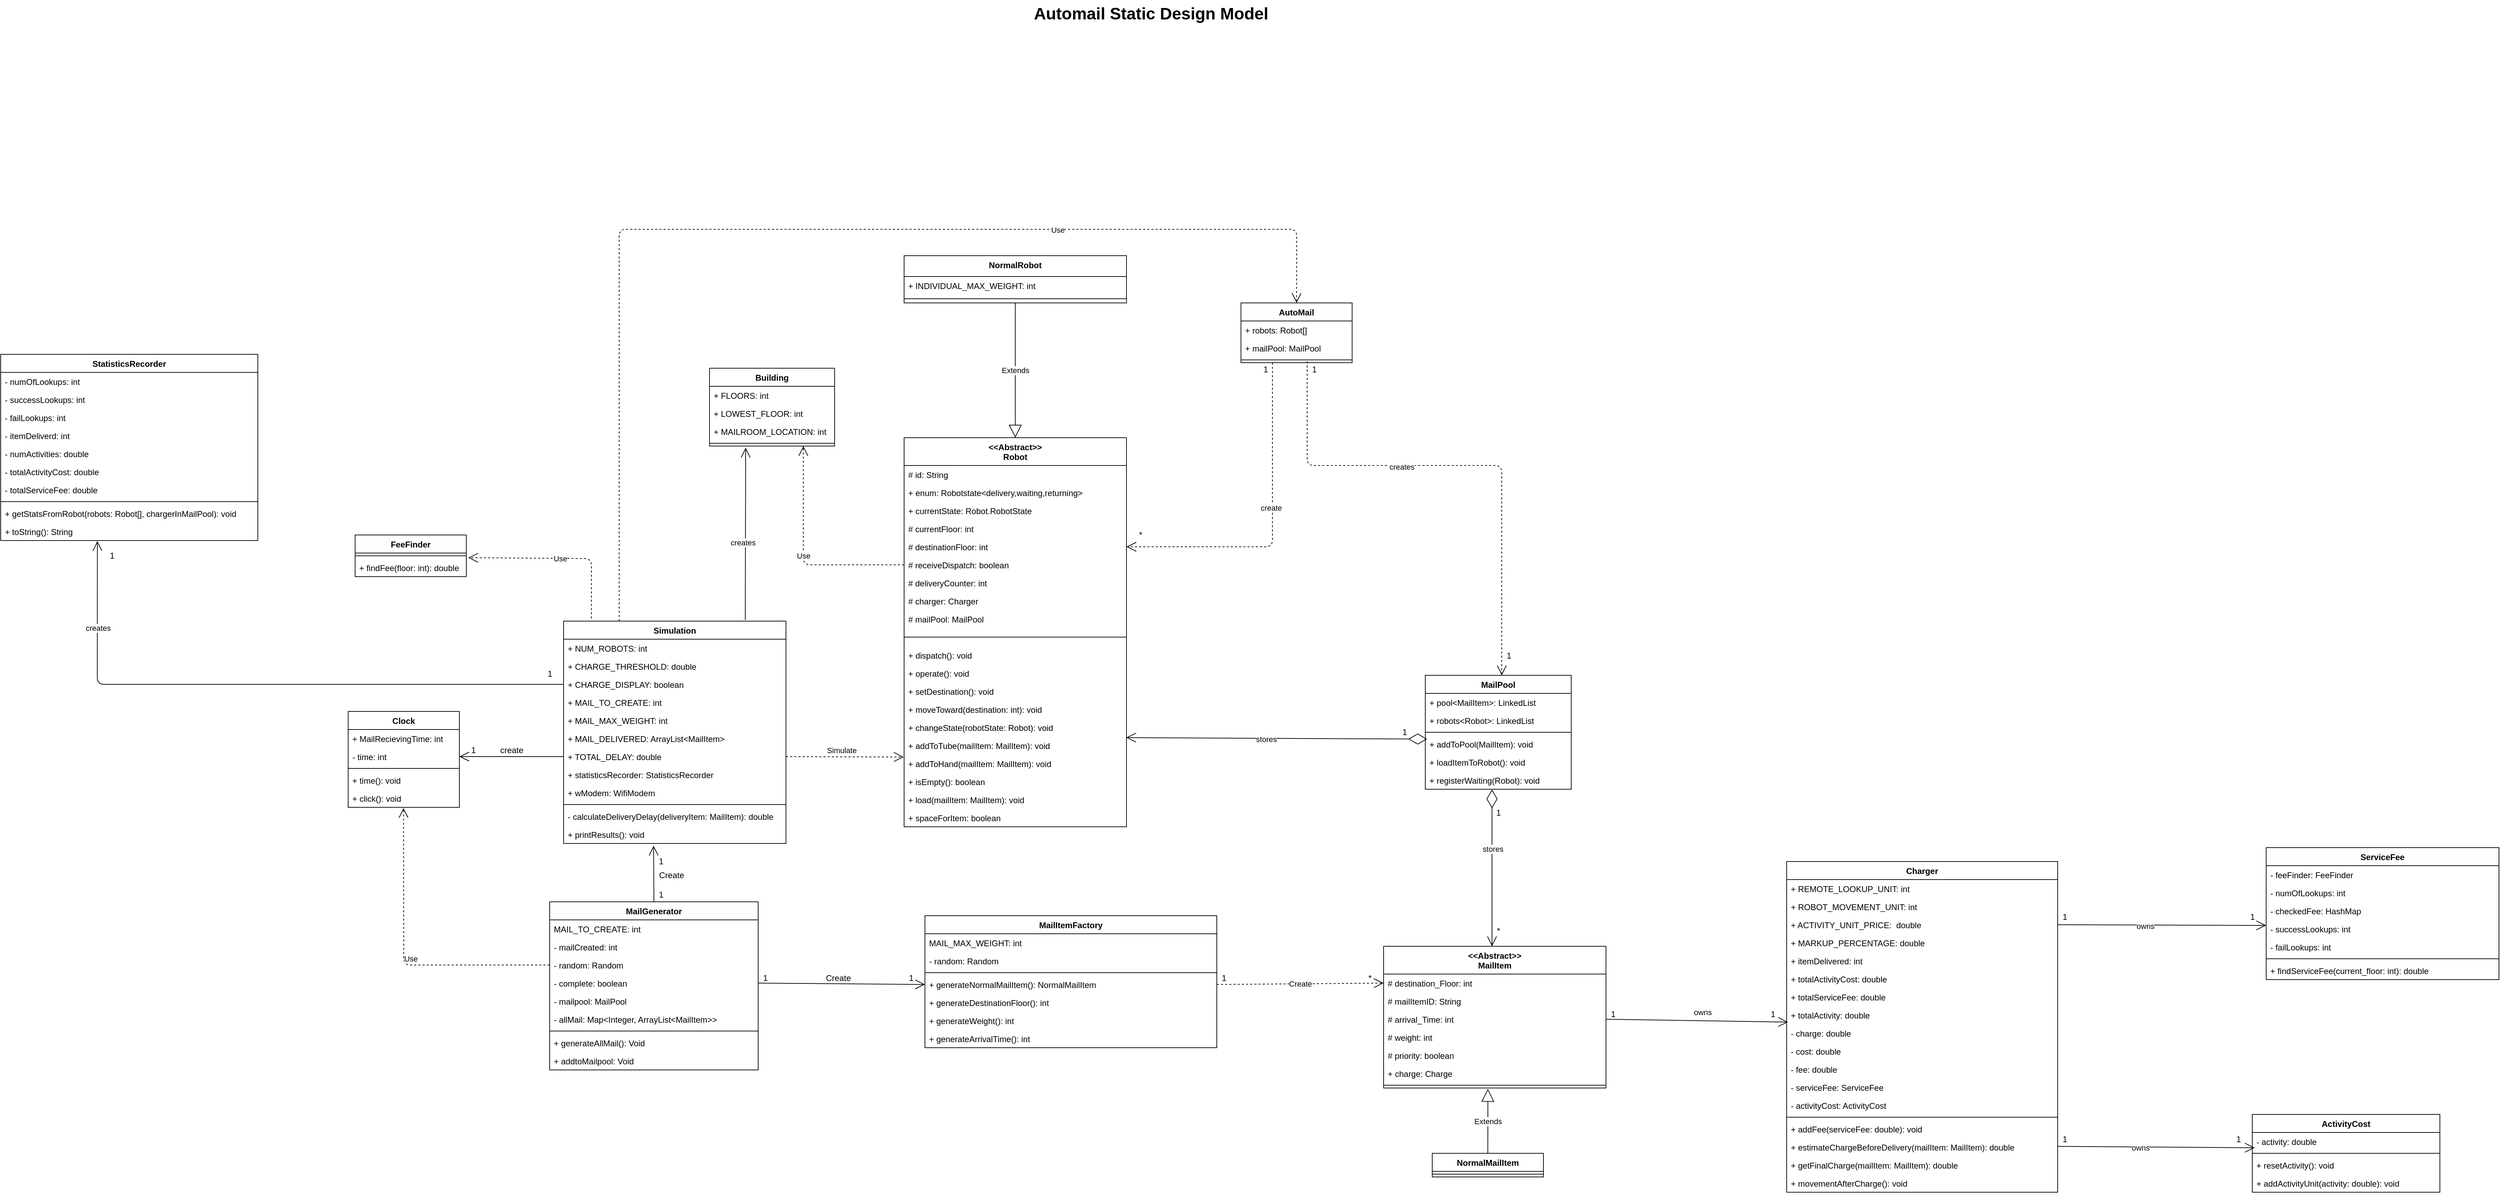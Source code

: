 <mxfile version="14.6.1" type="device"><diagram name="Page-1" id="929967ad-93f9-6ef4-fab6-5d389245f69c"><mxGraphModel dx="1221" dy="1883" grid="1" gridSize="10" guides="1" tooltips="1" connect="1" arrows="1" fold="1" page="1" pageScale="1.5" pageWidth="1169" pageHeight="826" background="none" math="0" shadow="0"><root><mxCell id="0" style=";html=1;"/><mxCell id="1" style=";html=1;" parent="0"/><mxCell id="1672d66443f91eb5-23" value="Automail Static Design Model" style="text;strokeColor=none;fillColor=none;html=1;fontSize=24;fontStyle=1;verticalAlign=middle;align=center;" parent="1" vertex="1"><mxGeometry x="1080" y="-630" width="1510" height="40" as="geometry"/></mxCell><mxCell id="77_Gt4HoD-IzpCJ1n0HY-10" value="Create" style="endArrow=open;endSize=12;dashed=1;html=1;exitX=1;exitY=0.5;exitDx=0;exitDy=0;entryX=0;entryY=0.5;entryDx=0;entryDy=0;" parent="1" source="H66ctNwkOIaWGAys-UNX-17" target="H66ctNwkOIaWGAys-UNX-6" edge="1"><mxGeometry width="160" relative="1" as="geometry"><mxPoint x="2030" y="968" as="sourcePoint"/><mxPoint x="2160" y="787" as="targetPoint"/></mxGeometry></mxCell><mxCell id="77_Gt4HoD-IzpCJ1n0HY-11" value="Extends" style="endArrow=block;endSize=16;endFill=0;html=1;exitX=0.5;exitY=0;exitDx=0;exitDy=0;entryX=0.469;entryY=1.15;entryDx=0;entryDy=0;entryPerimeter=0;" parent="1" source="77_Gt4HoD-IzpCJ1n0HY-6" target="H66ctNwkOIaWGAys-UNX-7" edge="1"><mxGeometry width="160" relative="1" as="geometry"><mxPoint x="2340" y="850" as="sourcePoint"/><mxPoint x="2610" y="1200" as="targetPoint"/></mxGeometry></mxCell><mxCell id="77_Gt4HoD-IzpCJ1n0HY-27" value="1" style="text;html=1;align=center;verticalAlign=middle;resizable=0;points=[];autosize=1;" parent="1" vertex="1"><mxGeometry x="1930" y="768" width="20" height="20" as="geometry"/></mxCell><mxCell id="77_Gt4HoD-IzpCJ1n0HY-29" value="*" style="text;html=1;align=center;verticalAlign=middle;resizable=0;points=[];autosize=1;" parent="1" vertex="1"><mxGeometry x="2140" y="768" width="20" height="20" as="geometry"/></mxCell><mxCell id="77_Gt4HoD-IzpCJ1n0HY-30" value="1" style="text;html=1;align=center;verticalAlign=middle;resizable=0;points=[];autosize=1;" parent="1" vertex="1"><mxGeometry x="1270" y="768" width="20" height="20" as="geometry"/></mxCell><mxCell id="77_Gt4HoD-IzpCJ1n0HY-31" value="1" style="text;html=1;align=center;verticalAlign=middle;resizable=0;points=[];autosize=1;" parent="1" vertex="1"><mxGeometry x="1480" y="768" width="20" height="20" as="geometry"/></mxCell><mxCell id="_9De3m5_2WslyzlZqIWz-49" value="Simulate" style="endArrow=open;endSize=12;dashed=1;html=1;entryX=-0.002;entryY=0.141;entryDx=0;entryDy=0;entryPerimeter=0;exitX=1;exitY=0.5;exitDx=0;exitDy=0;" parent="1" source="g-FImKolZdPkW_wQ8PcP-87" target="9XPkSFdig3muCZUZ0uwo-29" edge="1"><mxGeometry x="-0.056" y="9" width="160" relative="1" as="geometry"><mxPoint x="1270" y="460" as="sourcePoint"/><mxPoint x="1450" y="520" as="targetPoint"/><mxPoint as="offset"/></mxGeometry></mxCell><mxCell id="_9De3m5_2WslyzlZqIWz-55" value="" style="endArrow=diamondThin;endFill=0;endSize=24;html=1;entryX=0.012;entryY=0.223;entryDx=0;entryDy=0;entryPerimeter=0;startArrow=open;startFill=0;startSize=12;exitX=0.999;exitY=0.064;exitDx=0;exitDy=0;exitPerimeter=0;" parent="1" source="9XPkSFdig3muCZUZ0uwo-30" target="_9De3m5_2WslyzlZqIWz-41" edge="1"><mxGeometry width="160" relative="1" as="geometry"><mxPoint x="2010" y="250" as="sourcePoint"/><mxPoint x="2050" y="392" as="targetPoint"/></mxGeometry></mxCell><mxCell id="NeFgu6THNvSXeJRIqYGN-54" value="stores" style="edgeLabel;html=1;align=center;verticalAlign=middle;resizable=0;points=[];" parent="_9De3m5_2WslyzlZqIWz-55" vertex="1" connectable="0"><mxGeometry x="-0.072" y="-1" relative="1" as="geometry"><mxPoint as="offset"/></mxGeometry></mxCell><mxCell id="_9De3m5_2WslyzlZqIWz-57" value="1" style="text;html=1;align=center;verticalAlign=middle;resizable=0;points=[];autosize=1;" parent="1" vertex="1"><mxGeometry x="2190" y="414" width="20" height="20" as="geometry"/></mxCell><mxCell id="_9De3m5_2WslyzlZqIWz-60" value="" style="endArrow=open;endFill=1;endSize=12;html=1;entryX=0.976;entryY=0.162;entryDx=0;entryDy=0;entryPerimeter=0;exitX=0.5;exitY=0;exitDx=0;exitDy=0;" parent="1" source="H66ctNwkOIaWGAys-UNX-18" edge="1"><mxGeometry width="160" relative="1" as="geometry"><mxPoint x="850" y="770" as="sourcePoint"/><mxPoint x="1119.52" y="587.24" as="targetPoint"/></mxGeometry></mxCell><mxCell id="_9De3m5_2WslyzlZqIWz-61" value="Create" style="text;html=1;align=center;verticalAlign=middle;resizable=0;points=[];autosize=1;" parent="1" vertex="1"><mxGeometry x="1120" y="620" width="50" height="20" as="geometry"/></mxCell><mxCell id="_9De3m5_2WslyzlZqIWz-62" value="1" style="text;html=1;align=center;verticalAlign=middle;resizable=0;points=[];autosize=1;" parent="1" vertex="1"><mxGeometry x="1120" y="648" width="20" height="20" as="geometry"/></mxCell><mxCell id="_9De3m5_2WslyzlZqIWz-65" value="" style="endArrow=open;endFill=1;endSize=12;html=1;exitX=1;exitY=0.5;exitDx=0;exitDy=0;entryX=0;entryY=0.5;entryDx=0;entryDy=0;" parent="1" source="77_Gt4HoD-IzpCJ1n0HY-15" target="H66ctNwkOIaWGAys-UNX-17" edge="1"><mxGeometry width="160" relative="1" as="geometry"><mxPoint x="1180" y="678" as="sourcePoint"/><mxPoint x="1340" y="678" as="targetPoint"/></mxGeometry></mxCell><mxCell id="_9De3m5_2WslyzlZqIWz-66" value="Create" style="text;html=1;align=center;verticalAlign=middle;resizable=0;points=[];autosize=1;" parent="1" vertex="1"><mxGeometry x="1360" y="768" width="50" height="20" as="geometry"/></mxCell><mxCell id="H66ctNwkOIaWGAys-UNX-14" value="MailItemFactory" style="swimlane;fontStyle=1;align=center;verticalAlign=top;childLayout=stackLayout;horizontal=1;startSize=26;horizontalStack=0;resizeParent=1;resizeParentMax=0;resizeLast=0;collapsible=1;marginBottom=0;" parent="1" vertex="1"><mxGeometry x="1510" y="688" width="420" height="190" as="geometry"/></mxCell><mxCell id="H66ctNwkOIaWGAys-UNX-15" value="MAIL_MAX_WEIGHT: int" style="text;strokeColor=none;fillColor=none;align=left;verticalAlign=top;spacingLeft=4;spacingRight=4;overflow=hidden;rotatable=0;points=[[0,0.5],[1,0.5]];portConstraint=eastwest;" parent="H66ctNwkOIaWGAys-UNX-14" vertex="1"><mxGeometry y="26" width="420" height="26" as="geometry"/></mxCell><mxCell id="77_Gt4HoD-IzpCJ1n0HY-1" value="- random: Random" style="text;strokeColor=none;fillColor=none;align=left;verticalAlign=top;spacingLeft=4;spacingRight=4;overflow=hidden;rotatable=0;points=[[0,0.5],[1,0.5]];portConstraint=eastwest;" parent="H66ctNwkOIaWGAys-UNX-14" vertex="1"><mxGeometry y="52" width="420" height="26" as="geometry"/></mxCell><mxCell id="H66ctNwkOIaWGAys-UNX-16" value="" style="line;strokeWidth=1;fillColor=none;align=left;verticalAlign=middle;spacingTop=-1;spacingLeft=3;spacingRight=3;rotatable=0;labelPosition=right;points=[];portConstraint=eastwest;" parent="H66ctNwkOIaWGAys-UNX-14" vertex="1"><mxGeometry y="78" width="420" height="8" as="geometry"/></mxCell><mxCell id="H66ctNwkOIaWGAys-UNX-17" value="+ generateNormalMailItem(): NormalMailItem" style="text;strokeColor=none;fillColor=none;align=left;verticalAlign=top;spacingLeft=4;spacingRight=4;overflow=hidden;rotatable=0;points=[[0,0.5],[1,0.5]];portConstraint=eastwest;" parent="H66ctNwkOIaWGAys-UNX-14" vertex="1"><mxGeometry y="86" width="420" height="26" as="geometry"/></mxCell><mxCell id="77_Gt4HoD-IzpCJ1n0HY-2" value="+ generateDestinationFloor(): int" style="text;strokeColor=none;fillColor=none;align=left;verticalAlign=top;spacingLeft=4;spacingRight=4;overflow=hidden;rotatable=0;points=[[0,0.5],[1,0.5]];portConstraint=eastwest;" parent="H66ctNwkOIaWGAys-UNX-14" vertex="1"><mxGeometry y="112" width="420" height="26" as="geometry"/></mxCell><mxCell id="77_Gt4HoD-IzpCJ1n0HY-3" value="+ generateWeight(): int" style="text;strokeColor=none;fillColor=none;align=left;verticalAlign=top;spacingLeft=4;spacingRight=4;overflow=hidden;rotatable=0;points=[[0,0.5],[1,0.5]];portConstraint=eastwest;" parent="H66ctNwkOIaWGAys-UNX-14" vertex="1"><mxGeometry y="138" width="420" height="26" as="geometry"/></mxCell><mxCell id="77_Gt4HoD-IzpCJ1n0HY-4" value="+ generateArrivalTime(): int" style="text;strokeColor=none;fillColor=none;align=left;verticalAlign=top;spacingLeft=4;spacingRight=4;overflow=hidden;rotatable=0;points=[[0,0.5],[1,0.5]];portConstraint=eastwest;" parent="H66ctNwkOIaWGAys-UNX-14" vertex="1"><mxGeometry y="164" width="420" height="26" as="geometry"/></mxCell><mxCell id="77_Gt4HoD-IzpCJ1n0HY-6" value="NormalMailItem" style="swimlane;fontStyle=1;align=center;verticalAlign=top;childLayout=stackLayout;horizontal=1;startSize=26;horizontalStack=0;resizeParent=1;resizeParentMax=0;resizeLast=0;collapsible=1;marginBottom=0;" parent="1" vertex="1"><mxGeometry x="2240" y="1030" width="160" height="34" as="geometry"/></mxCell><mxCell id="77_Gt4HoD-IzpCJ1n0HY-8" value="" style="line;strokeWidth=1;fillColor=none;align=left;verticalAlign=middle;spacingTop=-1;spacingLeft=3;spacingRight=3;rotatable=0;labelPosition=right;points=[];portConstraint=eastwest;" parent="77_Gt4HoD-IzpCJ1n0HY-6" vertex="1"><mxGeometry y="26" width="160" height="8" as="geometry"/></mxCell><mxCell id="H66ctNwkOIaWGAys-UNX-5" value="&lt;&lt;Abstract&gt;&gt;&#10;MailItem" style="swimlane;fontStyle=1;align=center;verticalAlign=top;childLayout=stackLayout;horizontal=1;startSize=40;horizontalStack=0;resizeParent=1;resizeParentMax=0;resizeLast=0;collapsible=1;marginBottom=0;" parent="1" vertex="1"><mxGeometry x="2170" y="732" width="320" height="204" as="geometry"/></mxCell><mxCell id="H66ctNwkOIaWGAys-UNX-6" value="# destination_Floor: int" style="text;strokeColor=none;fillColor=none;align=left;verticalAlign=top;spacingLeft=4;spacingRight=4;overflow=hidden;rotatable=0;points=[[0,0.5],[1,0.5]];portConstraint=eastwest;" parent="H66ctNwkOIaWGAys-UNX-5" vertex="1"><mxGeometry y="40" width="320" height="26" as="geometry"/></mxCell><mxCell id="H66ctNwkOIaWGAys-UNX-10" value="# mailItemID: String" style="text;strokeColor=none;fillColor=none;align=left;verticalAlign=top;spacingLeft=4;spacingRight=4;overflow=hidden;rotatable=0;points=[[0,0.5],[1,0.5]];portConstraint=eastwest;" parent="H66ctNwkOIaWGAys-UNX-5" vertex="1"><mxGeometry y="66" width="320" height="26" as="geometry"/></mxCell><mxCell id="H66ctNwkOIaWGAys-UNX-11" value="# arrival_Time: int" style="text;strokeColor=none;fillColor=none;align=left;verticalAlign=top;spacingLeft=4;spacingRight=4;overflow=hidden;rotatable=0;points=[[0,0.5],[1,0.5]];portConstraint=eastwest;" parent="H66ctNwkOIaWGAys-UNX-5" vertex="1"><mxGeometry y="92" width="320" height="26" as="geometry"/></mxCell><mxCell id="H66ctNwkOIaWGAys-UNX-12" value="# weight: int" style="text;strokeColor=none;fillColor=none;align=left;verticalAlign=top;spacingLeft=4;spacingRight=4;overflow=hidden;rotatable=0;points=[[0,0.5],[1,0.5]];portConstraint=eastwest;" parent="H66ctNwkOIaWGAys-UNX-5" vertex="1"><mxGeometry y="118" width="320" height="26" as="geometry"/></mxCell><mxCell id="77_Gt4HoD-IzpCJ1n0HY-12" value="# priority: boolean" style="text;strokeColor=none;fillColor=none;align=left;verticalAlign=top;spacingLeft=4;spacingRight=4;overflow=hidden;rotatable=0;points=[[0,0.5],[1,0.5]];portConstraint=eastwest;" parent="H66ctNwkOIaWGAys-UNX-5" vertex="1"><mxGeometry y="144" width="320" height="26" as="geometry"/></mxCell><mxCell id="LSZ8jlo-a5m4OAlFCkdr-5" value="+ charge: Charge" style="text;strokeColor=none;fillColor=none;align=left;verticalAlign=top;spacingLeft=4;spacingRight=4;overflow=hidden;rotatable=0;points=[[0,0.5],[1,0.5]];portConstraint=eastwest;" parent="H66ctNwkOIaWGAys-UNX-5" vertex="1"><mxGeometry y="170" width="320" height="26" as="geometry"/></mxCell><mxCell id="H66ctNwkOIaWGAys-UNX-7" value="" style="line;strokeWidth=1;fillColor=none;align=left;verticalAlign=middle;spacingTop=-1;spacingLeft=3;spacingRight=3;rotatable=0;labelPosition=right;points=[];portConstraint=eastwest;" parent="H66ctNwkOIaWGAys-UNX-5" vertex="1"><mxGeometry y="196" width="320" height="8" as="geometry"/></mxCell><mxCell id="H66ctNwkOIaWGAys-UNX-18" value="MailGenerator" style="swimlane;fontStyle=1;align=center;verticalAlign=top;childLayout=stackLayout;horizontal=1;startSize=26;horizontalStack=0;resizeParent=1;resizeParentMax=0;resizeLast=0;collapsible=1;marginBottom=0;" parent="1" vertex="1"><mxGeometry x="970" y="668" width="300" height="242" as="geometry"/></mxCell><mxCell id="H66ctNwkOIaWGAys-UNX-19" value="MAIL_TO_CREATE: int" style="text;strokeColor=none;fillColor=none;align=left;verticalAlign=top;spacingLeft=4;spacingRight=4;overflow=hidden;rotatable=0;points=[[0,0.5],[1,0.5]];portConstraint=eastwest;" parent="H66ctNwkOIaWGAys-UNX-18" vertex="1"><mxGeometry y="26" width="300" height="26" as="geometry"/></mxCell><mxCell id="77_Gt4HoD-IzpCJ1n0HY-13" value="- mailCreated: int" style="text;strokeColor=none;fillColor=none;align=left;verticalAlign=top;spacingLeft=4;spacingRight=4;overflow=hidden;rotatable=0;points=[[0,0.5],[1,0.5]];portConstraint=eastwest;" parent="H66ctNwkOIaWGAys-UNX-18" vertex="1"><mxGeometry y="52" width="300" height="26" as="geometry"/></mxCell><mxCell id="77_Gt4HoD-IzpCJ1n0HY-14" value="- random: Random" style="text;strokeColor=none;fillColor=none;align=left;verticalAlign=top;spacingLeft=4;spacingRight=4;overflow=hidden;rotatable=0;points=[[0,0.5],[1,0.5]];portConstraint=eastwest;" parent="H66ctNwkOIaWGAys-UNX-18" vertex="1"><mxGeometry y="78" width="300" height="26" as="geometry"/></mxCell><mxCell id="77_Gt4HoD-IzpCJ1n0HY-15" value="- complete: boolean" style="text;strokeColor=none;fillColor=none;align=left;verticalAlign=top;spacingLeft=4;spacingRight=4;overflow=hidden;rotatable=0;points=[[0,0.5],[1,0.5]];portConstraint=eastwest;" parent="H66ctNwkOIaWGAys-UNX-18" vertex="1"><mxGeometry y="104" width="300" height="26" as="geometry"/></mxCell><mxCell id="77_Gt4HoD-IzpCJ1n0HY-16" value="- mailpool: MailPool" style="text;strokeColor=none;fillColor=none;align=left;verticalAlign=top;spacingLeft=4;spacingRight=4;overflow=hidden;rotatable=0;points=[[0,0.5],[1,0.5]];portConstraint=eastwest;" parent="H66ctNwkOIaWGAys-UNX-18" vertex="1"><mxGeometry y="130" width="300" height="26" as="geometry"/></mxCell><mxCell id="77_Gt4HoD-IzpCJ1n0HY-18" value="- allMail: Map&lt;Integer, ArrayList&lt;MailItem&gt;&gt;" style="text;strokeColor=none;fillColor=none;align=left;verticalAlign=top;spacingLeft=4;spacingRight=4;overflow=hidden;rotatable=0;points=[[0,0.5],[1,0.5]];portConstraint=eastwest;" parent="H66ctNwkOIaWGAys-UNX-18" vertex="1"><mxGeometry y="156" width="300" height="26" as="geometry"/></mxCell><mxCell id="H66ctNwkOIaWGAys-UNX-20" value="" style="line;strokeWidth=1;fillColor=none;align=left;verticalAlign=middle;spacingTop=-1;spacingLeft=3;spacingRight=3;rotatable=0;labelPosition=right;points=[];portConstraint=eastwest;" parent="H66ctNwkOIaWGAys-UNX-18" vertex="1"><mxGeometry y="182" width="300" height="8" as="geometry"/></mxCell><mxCell id="H66ctNwkOIaWGAys-UNX-21" value="+ generateAllMail(): Void" style="text;strokeColor=none;fillColor=none;align=left;verticalAlign=top;spacingLeft=4;spacingRight=4;overflow=hidden;rotatable=0;points=[[0,0.5],[1,0.5]];portConstraint=eastwest;" parent="H66ctNwkOIaWGAys-UNX-18" vertex="1"><mxGeometry y="190" width="300" height="26" as="geometry"/></mxCell><mxCell id="77_Gt4HoD-IzpCJ1n0HY-17" value="+ addtoMailpool: Void" style="text;strokeColor=none;fillColor=none;align=left;verticalAlign=top;spacingLeft=4;spacingRight=4;overflow=hidden;rotatable=0;points=[[0,0.5],[1,0.5]];portConstraint=eastwest;" parent="H66ctNwkOIaWGAys-UNX-18" vertex="1"><mxGeometry y="216" width="300" height="26" as="geometry"/></mxCell><mxCell id="_9De3m5_2WslyzlZqIWz-38" value="MailPool" style="swimlane;fontStyle=1;align=center;verticalAlign=top;childLayout=stackLayout;horizontal=1;startSize=26;horizontalStack=0;resizeParent=1;resizeParentMax=0;resizeLast=0;collapsible=1;marginBottom=0;" parent="1" vertex="1"><mxGeometry x="2230" y="342" width="210" height="164" as="geometry"/></mxCell><mxCell id="_9De3m5_2WslyzlZqIWz-39" value="+ pool&lt;MailItem&gt;: LinkedList" style="text;strokeColor=none;fillColor=none;align=left;verticalAlign=top;spacingLeft=4;spacingRight=4;overflow=hidden;rotatable=0;points=[[0,0.5],[1,0.5]];portConstraint=eastwest;" parent="_9De3m5_2WslyzlZqIWz-38" vertex="1"><mxGeometry y="26" width="210" height="26" as="geometry"/></mxCell><mxCell id="_9De3m5_2WslyzlZqIWz-42" value="+ robots&lt;Robot&gt;: LinkedList" style="text;strokeColor=none;fillColor=none;align=left;verticalAlign=top;spacingLeft=4;spacingRight=4;overflow=hidden;rotatable=0;points=[[0,0.5],[1,0.5]];portConstraint=eastwest;" parent="_9De3m5_2WslyzlZqIWz-38" vertex="1"><mxGeometry y="52" width="210" height="26" as="geometry"/></mxCell><mxCell id="_9De3m5_2WslyzlZqIWz-40" value="" style="line;strokeWidth=1;fillColor=none;align=left;verticalAlign=middle;spacingTop=-1;spacingLeft=3;spacingRight=3;rotatable=0;labelPosition=right;points=[];portConstraint=eastwest;" parent="_9De3m5_2WslyzlZqIWz-38" vertex="1"><mxGeometry y="78" width="210" height="8" as="geometry"/></mxCell><mxCell id="_9De3m5_2WslyzlZqIWz-41" value="+ addToPool(MailItem): void" style="text;strokeColor=none;fillColor=none;align=left;verticalAlign=top;spacingLeft=4;spacingRight=4;overflow=hidden;rotatable=0;points=[[0,0.5],[1,0.5]];portConstraint=eastwest;" parent="_9De3m5_2WslyzlZqIWz-38" vertex="1"><mxGeometry y="86" width="210" height="26" as="geometry"/></mxCell><mxCell id="_9De3m5_2WslyzlZqIWz-44" value="+ loadItemToRobot(): void" style="text;strokeColor=none;fillColor=none;align=left;verticalAlign=top;spacingLeft=4;spacingRight=4;overflow=hidden;rotatable=0;points=[[0,0.5],[1,0.5]];portConstraint=eastwest;" parent="_9De3m5_2WslyzlZqIWz-38" vertex="1"><mxGeometry y="112" width="210" height="26" as="geometry"/></mxCell><mxCell id="_9De3m5_2WslyzlZqIWz-46" value="+ registerWaiting(Robot): void" style="text;strokeColor=none;fillColor=none;align=left;verticalAlign=top;spacingLeft=4;spacingRight=4;overflow=hidden;rotatable=0;points=[[0,0.5],[1,0.5]];portConstraint=eastwest;" parent="_9De3m5_2WslyzlZqIWz-38" vertex="1"><mxGeometry y="138" width="210" height="26" as="geometry"/></mxCell><mxCell id="77_Gt4HoD-IzpCJ1n0HY-19" value="AutoMail" style="swimlane;fontStyle=1;align=center;verticalAlign=top;childLayout=stackLayout;horizontal=1;startSize=26;horizontalStack=0;resizeParent=1;resizeParentMax=0;resizeLast=0;collapsible=1;marginBottom=0;" parent="1" vertex="1"><mxGeometry x="1964.73" y="-194" width="160" height="86" as="geometry"/></mxCell><mxCell id="g-FImKolZdPkW_wQ8PcP-77" value="+ robots: Robot[]" style="text;strokeColor=none;fillColor=none;align=left;verticalAlign=top;spacingLeft=4;spacingRight=4;overflow=hidden;rotatable=0;points=[[0,0.5],[1,0.5]];portConstraint=eastwest;" parent="77_Gt4HoD-IzpCJ1n0HY-19" vertex="1"><mxGeometry y="26" width="160" height="26" as="geometry"/></mxCell><mxCell id="_9De3m5_2WslyzlZqIWz-92" value="+ mailPool: MailPool" style="text;strokeColor=none;fillColor=none;align=left;verticalAlign=top;spacingLeft=4;spacingRight=4;overflow=hidden;rotatable=0;points=[[0,0.5],[1,0.5]];portConstraint=eastwest;" parent="77_Gt4HoD-IzpCJ1n0HY-19" vertex="1"><mxGeometry y="52" width="160" height="26" as="geometry"/></mxCell><mxCell id="77_Gt4HoD-IzpCJ1n0HY-21" value="" style="line;strokeWidth=1;fillColor=none;align=left;verticalAlign=middle;spacingTop=-1;spacingLeft=3;spacingRight=3;rotatable=0;labelPosition=right;points=[];portConstraint=eastwest;" parent="77_Gt4HoD-IzpCJ1n0HY-19" vertex="1"><mxGeometry y="78" width="160" height="8" as="geometry"/></mxCell><mxCell id="J_QtRk_n9BzNvJwi5PDO-18" value="" style="endArrow=open;endFill=1;endSize=12;html=1;dashed=1;" parent="1" edge="1"><mxGeometry width="160" relative="1" as="geometry"><mxPoint x="2060" y="-110" as="sourcePoint"/><mxPoint x="2340" y="342" as="targetPoint"/><Array as="points"><mxPoint x="2060" y="40"/><mxPoint x="2340" y="40"/></Array></mxGeometry></mxCell><mxCell id="NeFgu6THNvSXeJRIqYGN-55" value="creates" style="edgeLabel;html=1;align=center;verticalAlign=middle;resizable=0;points=[];" parent="J_QtRk_n9BzNvJwi5PDO-18" vertex="1" connectable="0"><mxGeometry x="-0.218" y="-2" relative="1" as="geometry"><mxPoint as="offset"/></mxGeometry></mxCell><mxCell id="J_QtRk_n9BzNvJwi5PDO-20" value="1" style="text;html=1;align=center;verticalAlign=middle;resizable=0;points=[];autosize=1;strokeColor=none;" parent="1" vertex="1"><mxGeometry x="2060" y="-108" width="20" height="20" as="geometry"/></mxCell><mxCell id="J_QtRk_n9BzNvJwi5PDO-21" value="1" style="text;html=1;align=center;verticalAlign=middle;resizable=0;points=[];autosize=1;strokeColor=none;" parent="1" vertex="1"><mxGeometry x="2340" y="304" width="20" height="20" as="geometry"/></mxCell><mxCell id="J_QtRk_n9BzNvJwi5PDO-26" value="" style="endArrow=diamondThin;endFill=0;endSize=24;html=1;entryX=0.457;entryY=1.015;entryDx=0;entryDy=0;entryPerimeter=0;startArrow=open;startFill=0;startSize=12;" parent="1" target="_9De3m5_2WslyzlZqIWz-46" edge="1"><mxGeometry width="160" relative="1" as="geometry"><mxPoint x="2326" y="732" as="sourcePoint"/><mxPoint x="2323" y="510" as="targetPoint"/></mxGeometry></mxCell><mxCell id="NeFgu6THNvSXeJRIqYGN-50" value="stores" style="edgeLabel;html=1;align=center;verticalAlign=middle;resizable=0;points=[];" parent="J_QtRk_n9BzNvJwi5PDO-26" vertex="1" connectable="0"><mxGeometry x="0.239" y="-1" relative="1" as="geometry"><mxPoint as="offset"/></mxGeometry></mxCell><mxCell id="J_QtRk_n9BzNvJwi5PDO-28" value="1" style="text;html=1;align=center;verticalAlign=middle;resizable=0;points=[];autosize=1;strokeColor=none;" parent="1" vertex="1"><mxGeometry x="2325" y="530" width="20" height="20" as="geometry"/></mxCell><mxCell id="J_QtRk_n9BzNvJwi5PDO-29" value="*" style="text;html=1;align=center;verticalAlign=middle;resizable=0;points=[];autosize=1;strokeColor=none;" parent="1" vertex="1"><mxGeometry x="2325" y="700" width="20" height="20" as="geometry"/></mxCell><mxCell id="NeFgu6THNvSXeJRIqYGN-35" value="" style="endArrow=none;endFill=0;endSize=24;html=1;exitX=0.005;exitY=0.892;exitDx=0;exitDy=0;startArrow=open;startFill=0;startSize=12;entryX=1;entryY=0.5;entryDx=0;entryDy=0;exitPerimeter=0;" parent="1" source="g-FImKolZdPkW_wQ8PcP-45" target="H66ctNwkOIaWGAys-UNX-11" edge="1"><mxGeometry width="160" relative="1" as="geometry"><mxPoint x="2590" y="950" as="sourcePoint"/><mxPoint x="2490" y="852" as="targetPoint"/></mxGeometry></mxCell><mxCell id="NeFgu6THNvSXeJRIqYGN-59" value="owns" style="edgeLabel;html=1;align=center;verticalAlign=middle;resizable=0;points=[];" parent="NeFgu6THNvSXeJRIqYGN-35" vertex="1" connectable="0"><mxGeometry x="-0.066" relative="1" as="geometry"><mxPoint x="-1" y="-12.56" as="offset"/></mxGeometry></mxCell><mxCell id="NeFgu6THNvSXeJRIqYGN-37" value="1" style="text;html=1;align=center;verticalAlign=middle;resizable=0;points=[];autosize=1;strokeColor=none;" parent="1" vertex="1"><mxGeometry x="2720" y="820" width="20" height="20" as="geometry"/></mxCell><mxCell id="NeFgu6THNvSXeJRIqYGN-38" value="1" style="text;html=1;align=center;verticalAlign=middle;resizable=0;points=[];autosize=1;strokeColor=none;" parent="1" vertex="1"><mxGeometry x="2490" y="820" width="20" height="20" as="geometry"/></mxCell><mxCell id="Mgc_7zvz_dFeKYeSv_BT-11" value="" style="endArrow=open;endFill=1;endSize=12;html=1;entryX=1;entryY=0.5;entryDx=0;entryDy=0;exitX=0;exitY=0.5;exitDx=0;exitDy=0;" parent="1" source="g-FImKolZdPkW_wQ8PcP-87" target="Mgc_7zvz_dFeKYeSv_BT-6" edge="1"><mxGeometry width="160" relative="1" as="geometry"><mxPoint x="1000" y="459" as="sourcePoint"/><mxPoint x="1170" y="520" as="targetPoint"/></mxGeometry></mxCell><mxCell id="Mgc_7zvz_dFeKYeSv_BT-5" value="Clock" style="swimlane;fontStyle=1;align=center;verticalAlign=top;childLayout=stackLayout;horizontal=1;startSize=26;horizontalStack=0;resizeParent=1;resizeParentMax=0;resizeLast=0;collapsible=1;marginBottom=0;" parent="1" vertex="1"><mxGeometry x="680" y="394" width="160" height="138" as="geometry"/></mxCell><mxCell id="Mgc_7zvz_dFeKYeSv_BT-9" value="+ MailRecievingTime: int" style="text;strokeColor=none;fillColor=none;align=left;verticalAlign=top;spacingLeft=4;spacingRight=4;overflow=hidden;rotatable=0;points=[[0,0.5],[1,0.5]];portConstraint=eastwest;" parent="Mgc_7zvz_dFeKYeSv_BT-5" vertex="1"><mxGeometry y="26" width="160" height="26" as="geometry"/></mxCell><mxCell id="Mgc_7zvz_dFeKYeSv_BT-6" value="- time: int" style="text;strokeColor=none;fillColor=none;align=left;verticalAlign=top;spacingLeft=4;spacingRight=4;overflow=hidden;rotatable=0;points=[[0,0.5],[1,0.5]];portConstraint=eastwest;" parent="Mgc_7zvz_dFeKYeSv_BT-5" vertex="1"><mxGeometry y="52" width="160" height="26" as="geometry"/></mxCell><mxCell id="Mgc_7zvz_dFeKYeSv_BT-7" value="" style="line;strokeWidth=1;fillColor=none;align=left;verticalAlign=middle;spacingTop=-1;spacingLeft=3;spacingRight=3;rotatable=0;labelPosition=right;points=[];portConstraint=eastwest;" parent="Mgc_7zvz_dFeKYeSv_BT-5" vertex="1"><mxGeometry y="78" width="160" height="8" as="geometry"/></mxCell><mxCell id="Mgc_7zvz_dFeKYeSv_BT-8" value="+ time(): void" style="text;strokeColor=none;fillColor=none;align=left;verticalAlign=top;spacingLeft=4;spacingRight=4;overflow=hidden;rotatable=0;points=[[0,0.5],[1,0.5]];portConstraint=eastwest;" parent="Mgc_7zvz_dFeKYeSv_BT-5" vertex="1"><mxGeometry y="86" width="160" height="26" as="geometry"/></mxCell><mxCell id="Mgc_7zvz_dFeKYeSv_BT-10" value="+ click(): void" style="text;strokeColor=none;fillColor=none;align=left;verticalAlign=top;spacingLeft=4;spacingRight=4;overflow=hidden;rotatable=0;points=[[0,0.5],[1,0.5]];portConstraint=eastwest;" parent="Mgc_7zvz_dFeKYeSv_BT-5" vertex="1"><mxGeometry y="112" width="160" height="26" as="geometry"/></mxCell><mxCell id="Mgc_7zvz_dFeKYeSv_BT-12" value="create" style="text;html=1;align=center;verticalAlign=middle;resizable=0;points=[];autosize=1;" parent="1" vertex="1"><mxGeometry x="890" y="440" width="50" height="20" as="geometry"/></mxCell><mxCell id="Mgc_7zvz_dFeKYeSv_BT-13" value="Use" style="endArrow=open;endSize=12;dashed=1;html=1;exitX=0;exitY=0.5;exitDx=0;exitDy=0;entryX=0.498;entryY=1.038;entryDx=0;entryDy=0;entryPerimeter=0;" parent="1" source="77_Gt4HoD-IzpCJ1n0HY-14" target="Mgc_7zvz_dFeKYeSv_BT-10" edge="1"><mxGeometry x="-0.083" y="-9" width="160" relative="1" as="geometry"><mxPoint x="1020" y="590" as="sourcePoint"/><mxPoint x="1180" y="590" as="targetPoint"/><Array as="points"><mxPoint x="760" y="759"/></Array><mxPoint as="offset"/></mxGeometry></mxCell><mxCell id="9XPkSFdig3muCZUZ0uwo-1" value="" style="endArrow=open;endFill=1;endSize=12;html=1;dashed=1;entryX=1;entryY=0.5;entryDx=0;entryDy=0;" parent="1" target="9XPkSFdig3muCZUZ0uwo-16" edge="1"><mxGeometry width="160" relative="1" as="geometry"><mxPoint x="2010" y="-108" as="sourcePoint"/><mxPoint x="1870" y="-60" as="targetPoint"/><Array as="points"><mxPoint x="2010" y="157"/></Array></mxGeometry></mxCell><mxCell id="9XPkSFdig3muCZUZ0uwo-2" value="create" style="edgeLabel;html=1;align=center;verticalAlign=middle;resizable=0;points=[];" parent="9XPkSFdig3muCZUZ0uwo-1" vertex="1" connectable="0"><mxGeometry x="-0.122" y="-2" relative="1" as="geometry"><mxPoint as="offset"/></mxGeometry></mxCell><mxCell id="9XPkSFdig3muCZUZ0uwo-11" value="&lt;&lt;Abstract&gt;&gt;&#10;Robot" style="swimlane;fontStyle=1;align=center;verticalAlign=top;childLayout=stackLayout;horizontal=1;startSize=40;horizontalStack=0;resizeParent=1;resizeParentMax=0;resizeLast=0;collapsible=1;marginBottom=0;" parent="1" vertex="1"><mxGeometry x="1480" width="320" height="560" as="geometry"/></mxCell><mxCell id="9XPkSFdig3muCZUZ0uwo-12" value="# id: String" style="text;strokeColor=none;fillColor=none;align=left;verticalAlign=top;spacingLeft=4;spacingRight=4;overflow=hidden;rotatable=0;points=[[0,0.5],[1,0.5]];portConstraint=eastwest;" parent="9XPkSFdig3muCZUZ0uwo-11" vertex="1"><mxGeometry y="40" width="320" height="26" as="geometry"/></mxCell><mxCell id="9XPkSFdig3muCZUZ0uwo-13" value="+ enum: Robotstate&lt;delivery,waiting,returning&gt;" style="text;strokeColor=none;fillColor=none;align=left;verticalAlign=top;spacingLeft=4;spacingRight=4;overflow=hidden;rotatable=0;points=[[0,0.5],[1,0.5]];portConstraint=eastwest;" parent="9XPkSFdig3muCZUZ0uwo-11" vertex="1"><mxGeometry y="66" width="320" height="26" as="geometry"/></mxCell><mxCell id="9XPkSFdig3muCZUZ0uwo-14" value="+ currentState: Robot.RobotState" style="text;strokeColor=none;fillColor=none;align=left;verticalAlign=top;spacingLeft=4;spacingRight=4;overflow=hidden;rotatable=0;points=[[0,0.5],[1,0.5]];portConstraint=eastwest;" parent="9XPkSFdig3muCZUZ0uwo-11" vertex="1"><mxGeometry y="92" width="320" height="26" as="geometry"/></mxCell><mxCell id="9XPkSFdig3muCZUZ0uwo-15" value="# currentFloor: int" style="text;strokeColor=none;fillColor=none;align=left;verticalAlign=top;spacingLeft=4;spacingRight=4;overflow=hidden;rotatable=0;points=[[0,0.5],[1,0.5]];portConstraint=eastwest;" parent="9XPkSFdig3muCZUZ0uwo-11" vertex="1"><mxGeometry y="118" width="320" height="26" as="geometry"/></mxCell><mxCell id="9XPkSFdig3muCZUZ0uwo-16" value="# destinationFloor: int" style="text;strokeColor=none;fillColor=none;align=left;verticalAlign=top;spacingLeft=4;spacingRight=4;overflow=hidden;rotatable=0;points=[[0,0.5],[1,0.5]];portConstraint=eastwest;" parent="9XPkSFdig3muCZUZ0uwo-11" vertex="1"><mxGeometry y="144" width="320" height="26" as="geometry"/></mxCell><mxCell id="9XPkSFdig3muCZUZ0uwo-19" value="# receiveDispatch: boolean" style="text;strokeColor=none;fillColor=none;align=left;verticalAlign=top;spacingLeft=4;spacingRight=4;overflow=hidden;rotatable=0;points=[[0,0.5],[1,0.5]];portConstraint=eastwest;" parent="9XPkSFdig3muCZUZ0uwo-11" vertex="1"><mxGeometry y="170" width="320" height="26" as="geometry"/></mxCell><mxCell id="9XPkSFdig3muCZUZ0uwo-20" value="# deliveryCounter: int" style="text;strokeColor=none;fillColor=none;align=left;verticalAlign=top;spacingLeft=4;spacingRight=4;overflow=hidden;rotatable=0;points=[[0,0.5],[1,0.5]];portConstraint=eastwest;" parent="9XPkSFdig3muCZUZ0uwo-11" vertex="1"><mxGeometry y="196" width="320" height="26" as="geometry"/></mxCell><mxCell id="9XPkSFdig3muCZUZ0uwo-21" value="# charger: Charger" style="text;strokeColor=none;fillColor=none;align=left;verticalAlign=top;spacingLeft=4;spacingRight=4;overflow=hidden;rotatable=0;points=[[0,0.5],[1,0.5]];portConstraint=eastwest;" parent="9XPkSFdig3muCZUZ0uwo-11" vertex="1"><mxGeometry y="222" width="320" height="26" as="geometry"/></mxCell><mxCell id="9XPkSFdig3muCZUZ0uwo-17" value="# mailPool: MailPool" style="text;strokeColor=none;fillColor=none;align=left;verticalAlign=top;spacingLeft=4;spacingRight=4;overflow=hidden;rotatable=0;points=[[0,0.5],[1,0.5]];portConstraint=eastwest;" parent="9XPkSFdig3muCZUZ0uwo-11" vertex="1"><mxGeometry y="248" width="320" height="26" as="geometry"/></mxCell><mxCell id="9XPkSFdig3muCZUZ0uwo-18" value="" style="line;strokeWidth=1;fillColor=none;align=left;verticalAlign=middle;spacingTop=-1;spacingLeft=3;spacingRight=3;rotatable=0;labelPosition=right;points=[];portConstraint=eastwest;" parent="9XPkSFdig3muCZUZ0uwo-11" vertex="1"><mxGeometry y="274" width="320" height="26" as="geometry"/></mxCell><mxCell id="9XPkSFdig3muCZUZ0uwo-24" value="+ dispatch(): void" style="text;strokeColor=none;fillColor=none;align=left;verticalAlign=top;spacingLeft=4;spacingRight=4;overflow=hidden;rotatable=0;points=[[0,0.5],[1,0.5]];portConstraint=eastwest;" parent="9XPkSFdig3muCZUZ0uwo-11" vertex="1"><mxGeometry y="300" width="320" height="26" as="geometry"/></mxCell><mxCell id="9XPkSFdig3muCZUZ0uwo-25" value="+ operate(): void" style="text;strokeColor=none;fillColor=none;align=left;verticalAlign=top;spacingLeft=4;spacingRight=4;overflow=hidden;rotatable=0;points=[[0,0.5],[1,0.5]];portConstraint=eastwest;" parent="9XPkSFdig3muCZUZ0uwo-11" vertex="1"><mxGeometry y="326" width="320" height="26" as="geometry"/></mxCell><mxCell id="9XPkSFdig3muCZUZ0uwo-26" value="+ setDestination(): void" style="text;strokeColor=none;fillColor=none;align=left;verticalAlign=top;spacingLeft=4;spacingRight=4;overflow=hidden;rotatable=0;points=[[0,0.5],[1,0.5]];portConstraint=eastwest;" parent="9XPkSFdig3muCZUZ0uwo-11" vertex="1"><mxGeometry y="352" width="320" height="26" as="geometry"/></mxCell><mxCell id="9XPkSFdig3muCZUZ0uwo-27" value="+ moveToward(destination: int): void " style="text;strokeColor=none;fillColor=none;align=left;verticalAlign=top;spacingLeft=4;spacingRight=4;overflow=hidden;rotatable=0;points=[[0,0.5],[1,0.5]];portConstraint=eastwest;" parent="9XPkSFdig3muCZUZ0uwo-11" vertex="1"><mxGeometry y="378" width="320" height="26" as="geometry"/></mxCell><mxCell id="9XPkSFdig3muCZUZ0uwo-28" value="+ changeState(robotState: Robot): void" style="text;strokeColor=none;fillColor=none;align=left;verticalAlign=top;spacingLeft=4;spacingRight=4;overflow=hidden;rotatable=0;points=[[0,0.5],[1,0.5]];portConstraint=eastwest;" parent="9XPkSFdig3muCZUZ0uwo-11" vertex="1"><mxGeometry y="404" width="320" height="26" as="geometry"/></mxCell><mxCell id="9XPkSFdig3muCZUZ0uwo-30" value="+ addToTube(mailItem: MailItem): void" style="text;strokeColor=none;fillColor=none;align=left;verticalAlign=top;spacingLeft=4;spacingRight=4;overflow=hidden;rotatable=0;points=[[0,0.5],[1,0.5]];portConstraint=eastwest;" parent="9XPkSFdig3muCZUZ0uwo-11" vertex="1"><mxGeometry y="430" width="320" height="26" as="geometry"/></mxCell><mxCell id="9XPkSFdig3muCZUZ0uwo-29" value="+ addToHand(mailItem: MailItem): void" style="text;strokeColor=none;fillColor=none;align=left;verticalAlign=top;spacingLeft=4;spacingRight=4;overflow=hidden;rotatable=0;points=[[0,0.5],[1,0.5]];portConstraint=eastwest;" parent="9XPkSFdig3muCZUZ0uwo-11" vertex="1"><mxGeometry y="456" width="320" height="26" as="geometry"/></mxCell><mxCell id="9XPkSFdig3muCZUZ0uwo-31" value="+ isEmpty(): boolean" style="text;strokeColor=none;fillColor=none;align=left;verticalAlign=top;spacingLeft=4;spacingRight=4;overflow=hidden;rotatable=0;points=[[0,0.5],[1,0.5]];portConstraint=eastwest;" parent="9XPkSFdig3muCZUZ0uwo-11" vertex="1"><mxGeometry y="482" width="320" height="26" as="geometry"/></mxCell><mxCell id="9XPkSFdig3muCZUZ0uwo-33" value="+ load(mailItem: MailItem): void " style="text;strokeColor=none;fillColor=none;align=left;verticalAlign=top;spacingLeft=4;spacingRight=4;overflow=hidden;rotatable=0;points=[[0,0.5],[1,0.5]];portConstraint=eastwest;" parent="9XPkSFdig3muCZUZ0uwo-11" vertex="1"><mxGeometry y="508" width="320" height="26" as="geometry"/></mxCell><mxCell id="9XPkSFdig3muCZUZ0uwo-32" value="+ spaceForItem: boolean" style="text;strokeColor=none;fillColor=none;align=left;verticalAlign=top;spacingLeft=4;spacingRight=4;overflow=hidden;rotatable=0;points=[[0,0.5],[1,0.5]];portConstraint=eastwest;" parent="9XPkSFdig3muCZUZ0uwo-11" vertex="1"><mxGeometry y="534" width="320" height="26" as="geometry"/></mxCell><mxCell id="g-FImKolZdPkW_wQ8PcP-27" value="Extends" style="endArrow=block;endSize=16;endFill=0;html=1;entryX=0.5;entryY=0;entryDx=0;entryDy=0;exitX=0.5;exitY=1;exitDx=0;exitDy=0;" parent="1" source="g-FImKolZdPkW_wQ8PcP-5" target="9XPkSFdig3muCZUZ0uwo-11" edge="1"><mxGeometry width="160" relative="1" as="geometry"><mxPoint x="1420" y="-150" as="sourcePoint"/><mxPoint x="1580" y="-150" as="targetPoint"/></mxGeometry></mxCell><mxCell id="NeFgu6THNvSXeJRIqYGN-30" value="Charger" style="swimlane;fontStyle=1;align=center;verticalAlign=top;childLayout=stackLayout;horizontal=1;startSize=26;horizontalStack=0;resizeParent=1;resizeParentMax=0;resizeLast=0;collapsible=1;marginBottom=0;" parent="1" vertex="1"><mxGeometry x="2750" y="610" width="390" height="476" as="geometry"/></mxCell><mxCell id="w74rskXkJGCzBaQmTn1k-3" value="+ REMOTE_LOOKUP_UNIT: int" style="text;strokeColor=none;fillColor=none;align=left;verticalAlign=top;spacingLeft=4;spacingRight=4;overflow=hidden;rotatable=0;points=[[0,0.5],[1,0.5]];portConstraint=eastwest;" parent="NeFgu6THNvSXeJRIqYGN-30" vertex="1"><mxGeometry y="26" width="390" height="26" as="geometry"/></mxCell><mxCell id="w74rskXkJGCzBaQmTn1k-2" value="+ ROBOT_MOVEMENT_UNIT: int" style="text;strokeColor=none;fillColor=none;align=left;verticalAlign=top;spacingLeft=4;spacingRight=4;overflow=hidden;rotatable=0;points=[[0,0.5],[1,0.5]];portConstraint=eastwest;" parent="NeFgu6THNvSXeJRIqYGN-30" vertex="1"><mxGeometry y="52" width="390" height="26" as="geometry"/></mxCell><mxCell id="LSZ8jlo-a5m4OAlFCkdr-2" value="+ ACTIVITY_UNIT_PRICE:  double" style="text;strokeColor=none;fillColor=none;align=left;verticalAlign=top;spacingLeft=4;spacingRight=4;overflow=hidden;rotatable=0;points=[[0,0.5],[1,0.5]];portConstraint=eastwest;" parent="NeFgu6THNvSXeJRIqYGN-30" vertex="1"><mxGeometry y="78" width="390" height="26" as="geometry"/></mxCell><mxCell id="NeFgu6THNvSXeJRIqYGN-31" value="+ MARKUP_PERCENTAGE: double " style="text;strokeColor=none;fillColor=none;align=left;verticalAlign=top;spacingLeft=4;spacingRight=4;overflow=hidden;rotatable=0;points=[[0,0.5],[1,0.5]];portConstraint=eastwest;" parent="NeFgu6THNvSXeJRIqYGN-30" vertex="1"><mxGeometry y="104" width="390" height="26" as="geometry"/></mxCell><mxCell id="g-FImKolZdPkW_wQ8PcP-42" value="+ itemDelivered: int" style="text;strokeColor=none;fillColor=none;align=left;verticalAlign=top;spacingLeft=4;spacingRight=4;overflow=hidden;rotatable=0;points=[[0,0.5],[1,0.5]];portConstraint=eastwest;" parent="NeFgu6THNvSXeJRIqYGN-30" vertex="1"><mxGeometry y="130" width="390" height="26" as="geometry"/></mxCell><mxCell id="g-FImKolZdPkW_wQ8PcP-43" value="+ totalActivityCost: double" style="text;strokeColor=none;fillColor=none;align=left;verticalAlign=top;spacingLeft=4;spacingRight=4;overflow=hidden;rotatable=0;points=[[0,0.5],[1,0.5]];portConstraint=eastwest;" parent="NeFgu6THNvSXeJRIqYGN-30" vertex="1"><mxGeometry y="156" width="390" height="26" as="geometry"/></mxCell><mxCell id="g-FImKolZdPkW_wQ8PcP-44" value="+ totalServiceFee: double" style="text;strokeColor=none;fillColor=none;align=left;verticalAlign=top;spacingLeft=4;spacingRight=4;overflow=hidden;rotatable=0;points=[[0,0.5],[1,0.5]];portConstraint=eastwest;" parent="NeFgu6THNvSXeJRIqYGN-30" vertex="1"><mxGeometry y="182" width="390" height="26" as="geometry"/></mxCell><mxCell id="g-FImKolZdPkW_wQ8PcP-45" value="+ totalActivity: double" style="text;strokeColor=none;fillColor=none;align=left;verticalAlign=top;spacingLeft=4;spacingRight=4;overflow=hidden;rotatable=0;points=[[0,0.5],[1,0.5]];portConstraint=eastwest;" parent="NeFgu6THNvSXeJRIqYGN-30" vertex="1"><mxGeometry y="208" width="390" height="26" as="geometry"/></mxCell><mxCell id="g-FImKolZdPkW_wQ8PcP-46" value="- charge: double" style="text;strokeColor=none;fillColor=none;align=left;verticalAlign=top;spacingLeft=4;spacingRight=4;overflow=hidden;rotatable=0;points=[[0,0.5],[1,0.5]];portConstraint=eastwest;" parent="NeFgu6THNvSXeJRIqYGN-30" vertex="1"><mxGeometry y="234" width="390" height="26" as="geometry"/></mxCell><mxCell id="g-FImKolZdPkW_wQ8PcP-47" value="- cost: double" style="text;strokeColor=none;fillColor=none;align=left;verticalAlign=top;spacingLeft=4;spacingRight=4;overflow=hidden;rotatable=0;points=[[0,0.5],[1,0.5]];portConstraint=eastwest;" parent="NeFgu6THNvSXeJRIqYGN-30" vertex="1"><mxGeometry y="260" width="390" height="26" as="geometry"/></mxCell><mxCell id="g-FImKolZdPkW_wQ8PcP-48" value="- fee: double" style="text;strokeColor=none;fillColor=none;align=left;verticalAlign=top;spacingLeft=4;spacingRight=4;overflow=hidden;rotatable=0;points=[[0,0.5],[1,0.5]];portConstraint=eastwest;" parent="NeFgu6THNvSXeJRIqYGN-30" vertex="1"><mxGeometry y="286" width="390" height="26" as="geometry"/></mxCell><mxCell id="g-FImKolZdPkW_wQ8PcP-49" value="- serviceFee: ServiceFee" style="text;strokeColor=none;fillColor=none;align=left;verticalAlign=top;spacingLeft=4;spacingRight=4;overflow=hidden;rotatable=0;points=[[0,0.5],[1,0.5]];portConstraint=eastwest;" parent="NeFgu6THNvSXeJRIqYGN-30" vertex="1"><mxGeometry y="312" width="390" height="26" as="geometry"/></mxCell><mxCell id="g-FImKolZdPkW_wQ8PcP-50" value="- activityCost: ActivityCost" style="text;strokeColor=none;fillColor=none;align=left;verticalAlign=top;spacingLeft=4;spacingRight=4;overflow=hidden;rotatable=0;points=[[0,0.5],[1,0.5]];portConstraint=eastwest;" parent="NeFgu6THNvSXeJRIqYGN-30" vertex="1"><mxGeometry y="338" width="390" height="26" as="geometry"/></mxCell><mxCell id="NeFgu6THNvSXeJRIqYGN-32" value="" style="line;strokeWidth=1;fillColor=none;align=left;verticalAlign=middle;spacingTop=-1;spacingLeft=3;spacingRight=3;rotatable=0;labelPosition=right;points=[];portConstraint=eastwest;" parent="NeFgu6THNvSXeJRIqYGN-30" vertex="1"><mxGeometry y="364" width="390" height="8" as="geometry"/></mxCell><mxCell id="NeFgu6THNvSXeJRIqYGN-33" value="+ addFee(serviceFee: double): void" style="text;strokeColor=none;fillColor=none;align=left;verticalAlign=top;spacingLeft=4;spacingRight=4;overflow=hidden;rotatable=0;points=[[0,0.5],[1,0.5]];portConstraint=eastwest;" parent="NeFgu6THNvSXeJRIqYGN-30" vertex="1"><mxGeometry y="372" width="390" height="26" as="geometry"/></mxCell><mxCell id="g-FImKolZdPkW_wQ8PcP-51" value="+ estimateChargeBeforeDelivery(mailItem: MailItem): double" style="text;strokeColor=none;fillColor=none;align=left;verticalAlign=top;spacingLeft=4;spacingRight=4;overflow=hidden;rotatable=0;points=[[0,0.5],[1,0.5]];portConstraint=eastwest;" parent="NeFgu6THNvSXeJRIqYGN-30" vertex="1"><mxGeometry y="398" width="390" height="26" as="geometry"/></mxCell><mxCell id="g-FImKolZdPkW_wQ8PcP-52" value="+ getFinalCharge(mailItem: MailItem): double" style="text;strokeColor=none;fillColor=none;align=left;verticalAlign=top;spacingLeft=4;spacingRight=4;overflow=hidden;rotatable=0;points=[[0,0.5],[1,0.5]];portConstraint=eastwest;" parent="NeFgu6THNvSXeJRIqYGN-30" vertex="1"><mxGeometry y="424" width="390" height="26" as="geometry"/></mxCell><mxCell id="g-FImKolZdPkW_wQ8PcP-53" value="+ movementAfterCharge(): void" style="text;strokeColor=none;fillColor=none;align=left;verticalAlign=top;spacingLeft=4;spacingRight=4;overflow=hidden;rotatable=0;points=[[0,0.5],[1,0.5]];portConstraint=eastwest;" parent="NeFgu6THNvSXeJRIqYGN-30" vertex="1"><mxGeometry y="450" width="390" height="26" as="geometry"/></mxCell><mxCell id="g-FImKolZdPkW_wQ8PcP-55" value="ActivityCost" style="swimlane;fontStyle=1;align=center;verticalAlign=top;childLayout=stackLayout;horizontal=1;startSize=26;horizontalStack=0;resizeParent=1;resizeParentMax=0;resizeLast=0;collapsible=1;marginBottom=0;" parent="1" vertex="1"><mxGeometry x="3420" y="974" width="270" height="112" as="geometry"/></mxCell><mxCell id="g-FImKolZdPkW_wQ8PcP-56" value="- activity: double" style="text;strokeColor=none;fillColor=none;align=left;verticalAlign=top;spacingLeft=4;spacingRight=4;overflow=hidden;rotatable=0;points=[[0,0.5],[1,0.5]];portConstraint=eastwest;" parent="g-FImKolZdPkW_wQ8PcP-55" vertex="1"><mxGeometry y="26" width="270" height="26" as="geometry"/></mxCell><mxCell id="g-FImKolZdPkW_wQ8PcP-57" value="" style="line;strokeWidth=1;fillColor=none;align=left;verticalAlign=middle;spacingTop=-1;spacingLeft=3;spacingRight=3;rotatable=0;labelPosition=right;points=[];portConstraint=eastwest;" parent="g-FImKolZdPkW_wQ8PcP-55" vertex="1"><mxGeometry y="52" width="270" height="8" as="geometry"/></mxCell><mxCell id="g-FImKolZdPkW_wQ8PcP-59" value="+ resetActivity(): void" style="text;strokeColor=none;fillColor=none;align=left;verticalAlign=top;spacingLeft=4;spacingRight=4;overflow=hidden;rotatable=0;points=[[0,0.5],[1,0.5]];portConstraint=eastwest;" parent="g-FImKolZdPkW_wQ8PcP-55" vertex="1"><mxGeometry y="60" width="270" height="26" as="geometry"/></mxCell><mxCell id="g-FImKolZdPkW_wQ8PcP-58" value="+ addActivityUnit(activity: double): void" style="text;strokeColor=none;fillColor=none;align=left;verticalAlign=top;spacingLeft=4;spacingRight=4;overflow=hidden;rotatable=0;points=[[0,0.5],[1,0.5]];portConstraint=eastwest;" parent="g-FImKolZdPkW_wQ8PcP-55" vertex="1"><mxGeometry y="86" width="270" height="26" as="geometry"/></mxCell><mxCell id="g-FImKolZdPkW_wQ8PcP-61" value="ServiceFee" style="swimlane;fontStyle=1;align=center;verticalAlign=top;childLayout=stackLayout;horizontal=1;startSize=26;horizontalStack=0;resizeParent=1;resizeParentMax=0;resizeLast=0;collapsible=1;marginBottom=0;" parent="1" vertex="1"><mxGeometry x="3440" y="590" width="335" height="190" as="geometry"/></mxCell><mxCell id="g-FImKolZdPkW_wQ8PcP-62" value="- feeFinder: FeeFinder" style="text;strokeColor=none;fillColor=none;align=left;verticalAlign=top;spacingLeft=4;spacingRight=4;overflow=hidden;rotatable=0;points=[[0,0.5],[1,0.5]];portConstraint=eastwest;" parent="g-FImKolZdPkW_wQ8PcP-61" vertex="1"><mxGeometry y="26" width="335" height="26" as="geometry"/></mxCell><mxCell id="g-FImKolZdPkW_wQ8PcP-66" value="- numOfLookups: int" style="text;strokeColor=none;fillColor=none;align=left;verticalAlign=top;spacingLeft=4;spacingRight=4;overflow=hidden;rotatable=0;points=[[0,0.5],[1,0.5]];portConstraint=eastwest;" parent="g-FImKolZdPkW_wQ8PcP-61" vertex="1"><mxGeometry y="52" width="335" height="26" as="geometry"/></mxCell><mxCell id="g-FImKolZdPkW_wQ8PcP-65" value="- checkedFee: HashMap" style="text;strokeColor=none;fillColor=none;align=left;verticalAlign=top;spacingLeft=4;spacingRight=4;overflow=hidden;rotatable=0;points=[[0,0.5],[1,0.5]];portConstraint=eastwest;" parent="g-FImKolZdPkW_wQ8PcP-61" vertex="1"><mxGeometry y="78" width="335" height="26" as="geometry"/></mxCell><mxCell id="g-FImKolZdPkW_wQ8PcP-67" value="- successLookups: int" style="text;strokeColor=none;fillColor=none;align=left;verticalAlign=top;spacingLeft=4;spacingRight=4;overflow=hidden;rotatable=0;points=[[0,0.5],[1,0.5]];portConstraint=eastwest;" parent="g-FImKolZdPkW_wQ8PcP-61" vertex="1"><mxGeometry y="104" width="335" height="26" as="geometry"/></mxCell><mxCell id="g-FImKolZdPkW_wQ8PcP-68" value="- failLookups: int" style="text;strokeColor=none;fillColor=none;align=left;verticalAlign=top;spacingLeft=4;spacingRight=4;overflow=hidden;rotatable=0;points=[[0,0.5],[1,0.5]];portConstraint=eastwest;" parent="g-FImKolZdPkW_wQ8PcP-61" vertex="1"><mxGeometry y="130" width="335" height="26" as="geometry"/></mxCell><mxCell id="g-FImKolZdPkW_wQ8PcP-63" value="" style="line;strokeWidth=1;fillColor=none;align=left;verticalAlign=middle;spacingTop=-1;spacingLeft=3;spacingRight=3;rotatable=0;labelPosition=right;points=[];portConstraint=eastwest;" parent="g-FImKolZdPkW_wQ8PcP-61" vertex="1"><mxGeometry y="156" width="335" height="8" as="geometry"/></mxCell><mxCell id="g-FImKolZdPkW_wQ8PcP-64" value="+ findServiceFee(current_floor: int): double" style="text;strokeColor=none;fillColor=none;align=left;verticalAlign=top;spacingLeft=4;spacingRight=4;overflow=hidden;rotatable=0;points=[[0,0.5],[1,0.5]];portConstraint=eastwest;" parent="g-FImKolZdPkW_wQ8PcP-61" vertex="1"><mxGeometry y="164" width="335" height="26" as="geometry"/></mxCell><mxCell id="g-FImKolZdPkW_wQ8PcP-78" value="1" style="text;html=1;align=center;verticalAlign=middle;resizable=0;points=[];autosize=1;" parent="1" vertex="1"><mxGeometry x="1990" y="-108" width="20" height="20" as="geometry"/></mxCell><mxCell id="g-FImKolZdPkW_wQ8PcP-79" value="*" style="text;html=1;align=center;verticalAlign=middle;resizable=0;points=[];autosize=1;" parent="1" vertex="1"><mxGeometry x="1810" y="130" width="20" height="20" as="geometry"/></mxCell><mxCell id="g-FImKolZdPkW_wQ8PcP-5" value="NormalRobot" style="swimlane;fontStyle=1;align=center;verticalAlign=top;childLayout=stackLayout;horizontal=1;startSize=30;horizontalStack=0;resizeParent=1;resizeParentMax=0;resizeLast=0;collapsible=1;marginBottom=0;" parent="1" vertex="1"><mxGeometry x="1480" y="-262" width="320" height="68" as="geometry"/></mxCell><mxCell id="g-FImKolZdPkW_wQ8PcP-6" value="+ INDIVIDUAL_MAX_WEIGHT: int" style="text;strokeColor=none;fillColor=none;align=left;verticalAlign=top;spacingLeft=4;spacingRight=4;overflow=hidden;rotatable=0;points=[[0,0.5],[1,0.5]];portConstraint=eastwest;" parent="g-FImKolZdPkW_wQ8PcP-5" vertex="1"><mxGeometry y="30" width="320" height="26" as="geometry"/></mxCell><mxCell id="g-FImKolZdPkW_wQ8PcP-15" value="" style="line;strokeWidth=1;fillColor=none;align=left;verticalAlign=middle;spacingTop=-1;spacingLeft=3;spacingRight=3;rotatable=0;labelPosition=right;points=[];portConstraint=eastwest;" parent="g-FImKolZdPkW_wQ8PcP-5" vertex="1"><mxGeometry y="56" width="320" height="12" as="geometry"/></mxCell><mxCell id="_9De3m5_2WslyzlZqIWz-1" value="Simulation" style="swimlane;fontStyle=1;align=center;verticalAlign=top;childLayout=stackLayout;horizontal=1;startSize=26;horizontalStack=0;resizeParent=1;resizeParentMax=0;resizeLast=0;collapsible=1;marginBottom=0;" parent="1" vertex="1"><mxGeometry x="990" y="264" width="320" height="320" as="geometry"/></mxCell><mxCell id="_9De3m5_2WslyzlZqIWz-2" value="+ NUM_ROBOTS: int" style="text;strokeColor=none;fillColor=none;align=left;verticalAlign=top;spacingLeft=4;spacingRight=4;overflow=hidden;rotatable=0;points=[[0,0.5],[1,0.5]];portConstraint=eastwest;" parent="_9De3m5_2WslyzlZqIWz-1" vertex="1"><mxGeometry y="26" width="320" height="26" as="geometry"/></mxCell><mxCell id="g-FImKolZdPkW_wQ8PcP-82" value="+ CHARGE_THRESHOLD: double" style="text;strokeColor=none;fillColor=none;align=left;verticalAlign=top;spacingLeft=4;spacingRight=4;overflow=hidden;rotatable=0;points=[[0,0.5],[1,0.5]];portConstraint=eastwest;" parent="_9De3m5_2WslyzlZqIWz-1" vertex="1"><mxGeometry y="52" width="320" height="26" as="geometry"/></mxCell><mxCell id="g-FImKolZdPkW_wQ8PcP-83" value="+ CHARGE_DISPLAY: boolean" style="text;strokeColor=none;fillColor=none;align=left;verticalAlign=top;spacingLeft=4;spacingRight=4;overflow=hidden;rotatable=0;points=[[0,0.5],[1,0.5]];portConstraint=eastwest;" parent="_9De3m5_2WslyzlZqIWz-1" vertex="1"><mxGeometry y="78" width="320" height="26" as="geometry"/></mxCell><mxCell id="g-FImKolZdPkW_wQ8PcP-84" value="+ MAIL_TO_CREATE: int" style="text;strokeColor=none;fillColor=none;align=left;verticalAlign=top;spacingLeft=4;spacingRight=4;overflow=hidden;rotatable=0;points=[[0,0.5],[1,0.5]];portConstraint=eastwest;" parent="_9De3m5_2WslyzlZqIWz-1" vertex="1"><mxGeometry y="104" width="320" height="26" as="geometry"/></mxCell><mxCell id="g-FImKolZdPkW_wQ8PcP-85" value="+ MAIL_MAX_WEIGHT: int" style="text;strokeColor=none;fillColor=none;align=left;verticalAlign=top;spacingLeft=4;spacingRight=4;overflow=hidden;rotatable=0;points=[[0,0.5],[1,0.5]];portConstraint=eastwest;" parent="_9De3m5_2WslyzlZqIWz-1" vertex="1"><mxGeometry y="130" width="320" height="26" as="geometry"/></mxCell><mxCell id="g-FImKolZdPkW_wQ8PcP-86" value="+ MAIL_DELIVERED: ArrayList&lt;MailItem&gt;" style="text;strokeColor=none;fillColor=none;align=left;verticalAlign=top;spacingLeft=4;spacingRight=4;overflow=hidden;rotatable=0;points=[[0,0.5],[1,0.5]];portConstraint=eastwest;" parent="_9De3m5_2WslyzlZqIWz-1" vertex="1"><mxGeometry y="156" width="320" height="26" as="geometry"/></mxCell><mxCell id="g-FImKolZdPkW_wQ8PcP-87" value="+ TOTAL_DELAY: double" style="text;strokeColor=none;fillColor=none;align=left;verticalAlign=top;spacingLeft=4;spacingRight=4;overflow=hidden;rotatable=0;points=[[0,0.5],[1,0.5]];portConstraint=eastwest;" parent="_9De3m5_2WslyzlZqIWz-1" vertex="1"><mxGeometry y="182" width="320" height="26" as="geometry"/></mxCell><mxCell id="g-FImKolZdPkW_wQ8PcP-88" value="+ statisticsRecorder: StatisticsRecorder" style="text;strokeColor=none;fillColor=none;align=left;verticalAlign=top;spacingLeft=4;spacingRight=4;overflow=hidden;rotatable=0;points=[[0,0.5],[1,0.5]];portConstraint=eastwest;" parent="_9De3m5_2WslyzlZqIWz-1" vertex="1"><mxGeometry y="208" width="320" height="26" as="geometry"/></mxCell><mxCell id="g-FImKolZdPkW_wQ8PcP-89" value="+ wModem: WifiModem" style="text;strokeColor=none;fillColor=none;align=left;verticalAlign=top;spacingLeft=4;spacingRight=4;overflow=hidden;rotatable=0;points=[[0,0.5],[1,0.5]];portConstraint=eastwest;" parent="_9De3m5_2WslyzlZqIWz-1" vertex="1"><mxGeometry y="234" width="320" height="26" as="geometry"/></mxCell><mxCell id="_9De3m5_2WslyzlZqIWz-3" value="" style="line;strokeWidth=1;fillColor=none;align=left;verticalAlign=middle;spacingTop=-1;spacingLeft=3;spacingRight=3;rotatable=0;labelPosition=right;points=[];portConstraint=eastwest;" parent="_9De3m5_2WslyzlZqIWz-1" vertex="1"><mxGeometry y="260" width="320" height="8" as="geometry"/></mxCell><mxCell id="_9De3m5_2WslyzlZqIWz-4" value="- calculateDeliveryDelay(deliveryItem: MailItem): double" style="text;strokeColor=none;fillColor=none;align=left;verticalAlign=top;spacingLeft=4;spacingRight=4;overflow=hidden;rotatable=0;points=[[0,0.5],[1,0.5]];portConstraint=eastwest;" parent="_9De3m5_2WslyzlZqIWz-1" vertex="1"><mxGeometry y="268" width="320" height="26" as="geometry"/></mxCell><mxCell id="g-FImKolZdPkW_wQ8PcP-90" value="+ printResults(): void" style="text;strokeColor=none;fillColor=none;align=left;verticalAlign=top;spacingLeft=4;spacingRight=4;overflow=hidden;rotatable=0;points=[[0,0.5],[1,0.5]];portConstraint=eastwest;" parent="_9De3m5_2WslyzlZqIWz-1" vertex="1"><mxGeometry y="294" width="320" height="26" as="geometry"/></mxCell><mxCell id="g-FImKolZdPkW_wQ8PcP-91" value="1" style="text;html=1;align=center;verticalAlign=middle;resizable=0;points=[];autosize=1;" parent="1" vertex="1"><mxGeometry x="1120" y="600" width="20" height="20" as="geometry"/></mxCell><mxCell id="_9De3m5_2WslyzlZqIWz-97" value="StatisticsRecorder" style="swimlane;fontStyle=1;align=center;verticalAlign=top;childLayout=stackLayout;horizontal=1;startSize=26;horizontalStack=0;resizeParent=1;resizeParentMax=0;resizeLast=0;collapsible=1;marginBottom=0;" parent="1" vertex="1"><mxGeometry x="180" y="-120" width="370" height="268" as="geometry"/></mxCell><mxCell id="_9De3m5_2WslyzlZqIWz-98" value="- numOfLookups: int" style="text;strokeColor=none;fillColor=none;align=left;verticalAlign=top;spacingLeft=4;spacingRight=4;overflow=hidden;rotatable=0;points=[[0,0.5],[1,0.5]];portConstraint=eastwest;" parent="_9De3m5_2WslyzlZqIWz-97" vertex="1"><mxGeometry y="26" width="370" height="26" as="geometry"/></mxCell><mxCell id="g-FImKolZdPkW_wQ8PcP-28" value="- successLookups: int" style="text;strokeColor=none;fillColor=none;align=left;verticalAlign=top;spacingLeft=4;spacingRight=4;overflow=hidden;rotatable=0;points=[[0,0.5],[1,0.5]];portConstraint=eastwest;" parent="_9De3m5_2WslyzlZqIWz-97" vertex="1"><mxGeometry y="52" width="370" height="26" as="geometry"/></mxCell><mxCell id="g-FImKolZdPkW_wQ8PcP-31" value="- failLookups: int" style="text;strokeColor=none;fillColor=none;align=left;verticalAlign=top;spacingLeft=4;spacingRight=4;overflow=hidden;rotatable=0;points=[[0,0.5],[1,0.5]];portConstraint=eastwest;" parent="_9De3m5_2WslyzlZqIWz-97" vertex="1"><mxGeometry y="78" width="370" height="26" as="geometry"/></mxCell><mxCell id="g-FImKolZdPkW_wQ8PcP-32" value="- itemDeliverd: int" style="text;strokeColor=none;fillColor=none;align=left;verticalAlign=top;spacingLeft=4;spacingRight=4;overflow=hidden;rotatable=0;points=[[0,0.5],[1,0.5]];portConstraint=eastwest;" parent="_9De3m5_2WslyzlZqIWz-97" vertex="1"><mxGeometry y="104" width="370" height="26" as="geometry"/></mxCell><mxCell id="g-FImKolZdPkW_wQ8PcP-33" value="- numActivities: double" style="text;strokeColor=none;fillColor=none;align=left;verticalAlign=top;spacingLeft=4;spacingRight=4;overflow=hidden;rotatable=0;points=[[0,0.5],[1,0.5]];portConstraint=eastwest;" parent="_9De3m5_2WslyzlZqIWz-97" vertex="1"><mxGeometry y="130" width="370" height="26" as="geometry"/></mxCell><mxCell id="g-FImKolZdPkW_wQ8PcP-34" value="- totalActivityCost: double" style="text;strokeColor=none;fillColor=none;align=left;verticalAlign=top;spacingLeft=4;spacingRight=4;overflow=hidden;rotatable=0;points=[[0,0.5],[1,0.5]];portConstraint=eastwest;" parent="_9De3m5_2WslyzlZqIWz-97" vertex="1"><mxGeometry y="156" width="370" height="26" as="geometry"/></mxCell><mxCell id="g-FImKolZdPkW_wQ8PcP-35" value="- totalServiceFee: double" style="text;strokeColor=none;fillColor=none;align=left;verticalAlign=top;spacingLeft=4;spacingRight=4;overflow=hidden;rotatable=0;points=[[0,0.5],[1,0.5]];portConstraint=eastwest;" parent="_9De3m5_2WslyzlZqIWz-97" vertex="1"><mxGeometry y="182" width="370" height="26" as="geometry"/></mxCell><mxCell id="_9De3m5_2WslyzlZqIWz-99" value="" style="line;strokeWidth=1;fillColor=none;align=left;verticalAlign=middle;spacingTop=-1;spacingLeft=3;spacingRight=3;rotatable=0;labelPosition=right;points=[];portConstraint=eastwest;" parent="_9De3m5_2WslyzlZqIWz-97" vertex="1"><mxGeometry y="208" width="370" height="8" as="geometry"/></mxCell><mxCell id="_9De3m5_2WslyzlZqIWz-100" value="+ getStatsFromRobot(robots: Robot[], chargerInMailPool): void" style="text;strokeColor=none;fillColor=none;align=left;verticalAlign=top;spacingLeft=4;spacingRight=4;overflow=hidden;rotatable=0;points=[[0,0.5],[1,0.5]];portConstraint=eastwest;" parent="_9De3m5_2WslyzlZqIWz-97" vertex="1"><mxGeometry y="216" width="370" height="26" as="geometry"/></mxCell><mxCell id="g-FImKolZdPkW_wQ8PcP-36" value="+ toString(): String" style="text;strokeColor=none;fillColor=none;align=left;verticalAlign=top;spacingLeft=4;spacingRight=4;overflow=hidden;rotatable=0;points=[[0,0.5],[1,0.5]];portConstraint=eastwest;" parent="_9De3m5_2WslyzlZqIWz-97" vertex="1"><mxGeometry y="242" width="370" height="26" as="geometry"/></mxCell><mxCell id="g-FImKolZdPkW_wQ8PcP-94" value="1" style="text;html=1;align=center;verticalAlign=middle;resizable=0;points=[];autosize=1;" parent="1" vertex="1"><mxGeometry x="960" y="330" width="20" height="20" as="geometry"/></mxCell><mxCell id="g-FImKolZdPkW_wQ8PcP-95" value="1" style="text;html=1;align=center;verticalAlign=middle;resizable=0;points=[];autosize=1;" parent="1" vertex="1"><mxGeometry x="330" y="160" width="20" height="20" as="geometry"/></mxCell><mxCell id="Mgc_7zvz_dFeKYeSv_BT-14" value="Building" style="swimlane;fontStyle=1;align=center;verticalAlign=top;childLayout=stackLayout;horizontal=1;startSize=26;horizontalStack=0;resizeParent=1;resizeParentMax=0;resizeLast=0;collapsible=1;marginBottom=0;" parent="1" vertex="1"><mxGeometry x="1200" y="-100" width="180" height="112" as="geometry"/></mxCell><mxCell id="Mgc_7zvz_dFeKYeSv_BT-15" value="+ FLOORS: int" style="text;strokeColor=none;fillColor=none;align=left;verticalAlign=top;spacingLeft=4;spacingRight=4;overflow=hidden;rotatable=0;points=[[0,0.5],[1,0.5]];portConstraint=eastwest;" parent="Mgc_7zvz_dFeKYeSv_BT-14" vertex="1"><mxGeometry y="26" width="180" height="26" as="geometry"/></mxCell><mxCell id="g-FImKolZdPkW_wQ8PcP-97" value="+ LOWEST_FLOOR: int" style="text;strokeColor=none;fillColor=none;align=left;verticalAlign=top;spacingLeft=4;spacingRight=4;overflow=hidden;rotatable=0;points=[[0,0.5],[1,0.5]];portConstraint=eastwest;" parent="Mgc_7zvz_dFeKYeSv_BT-14" vertex="1"><mxGeometry y="52" width="180" height="26" as="geometry"/></mxCell><mxCell id="g-FImKolZdPkW_wQ8PcP-98" value="+ MAILROOM_LOCATION: int" style="text;strokeColor=none;fillColor=none;align=left;verticalAlign=top;spacingLeft=4;spacingRight=4;overflow=hidden;rotatable=0;points=[[0,0.5],[1,0.5]];portConstraint=eastwest;" parent="Mgc_7zvz_dFeKYeSv_BT-14" vertex="1"><mxGeometry y="78" width="180" height="26" as="geometry"/></mxCell><mxCell id="Mgc_7zvz_dFeKYeSv_BT-16" value="" style="line;strokeWidth=1;fillColor=none;align=left;verticalAlign=middle;spacingTop=-1;spacingLeft=3;spacingRight=3;rotatable=0;labelPosition=right;points=[];portConstraint=eastwest;" parent="Mgc_7zvz_dFeKYeSv_BT-14" vertex="1"><mxGeometry y="104" width="180" height="8" as="geometry"/></mxCell><mxCell id="a2MNNj1T6F5vkXzpatD4-1" value="" style="endArrow=open;endFill=1;endSize=12;html=1;entryX=0.013;entryY=0.846;entryDx=0;entryDy=0;entryPerimeter=0;" edge="1" parent="1" target="g-FImKolZdPkW_wQ8PcP-56"><mxGeometry width="160" relative="1" as="geometry"><mxPoint x="3140" y="1020" as="sourcePoint"/><mxPoint x="3400" y="1020" as="targetPoint"/></mxGeometry></mxCell><mxCell id="a2MNNj1T6F5vkXzpatD4-2" value="owns" style="edgeLabel;html=1;align=center;verticalAlign=middle;resizable=0;points=[];" vertex="1" connectable="0" parent="a2MNNj1T6F5vkXzpatD4-1"><mxGeometry x="-0.161" y="-1" relative="1" as="geometry"><mxPoint as="offset"/></mxGeometry></mxCell><mxCell id="a2MNNj1T6F5vkXzpatD4-3" value="" style="endArrow=open;endFill=1;endSize=12;html=1;exitX=1;exitY=0.5;exitDx=0;exitDy=0;" edge="1" parent="1" source="LSZ8jlo-a5m4OAlFCkdr-2"><mxGeometry width="160" relative="1" as="geometry"><mxPoint x="3156.49" y="700" as="sourcePoint"/><mxPoint x="3440" y="702" as="targetPoint"/></mxGeometry></mxCell><mxCell id="a2MNNj1T6F5vkXzpatD4-4" value="owns" style="edgeLabel;html=1;align=center;verticalAlign=middle;resizable=0;points=[];" vertex="1" connectable="0" parent="a2MNNj1T6F5vkXzpatD4-3"><mxGeometry x="-0.161" y="-1" relative="1" as="geometry"><mxPoint as="offset"/></mxGeometry></mxCell><mxCell id="a2MNNj1T6F5vkXzpatD4-5" value="1" style="text;html=1;align=center;verticalAlign=middle;resizable=0;points=[];autosize=1;strokeColor=none;" vertex="1" parent="1"><mxGeometry x="3140" y="680" width="20" height="20" as="geometry"/></mxCell><mxCell id="a2MNNj1T6F5vkXzpatD4-6" value="1" style="text;html=1;align=center;verticalAlign=middle;resizable=0;points=[];autosize=1;strokeColor=none;" vertex="1" parent="1"><mxGeometry x="3410" y="680" width="20" height="20" as="geometry"/></mxCell><mxCell id="a2MNNj1T6F5vkXzpatD4-7" value="1" style="text;html=1;align=center;verticalAlign=middle;resizable=0;points=[];autosize=1;strokeColor=none;" vertex="1" parent="1"><mxGeometry x="3140" y="1000" width="20" height="20" as="geometry"/></mxCell><mxCell id="a2MNNj1T6F5vkXzpatD4-8" value="1" style="text;html=1;align=center;verticalAlign=middle;resizable=0;points=[];autosize=1;strokeColor=none;" vertex="1" parent="1"><mxGeometry x="3390" y="1000" width="20" height="20" as="geometry"/></mxCell><mxCell id="a2MNNj1T6F5vkXzpatD4-9" value="" style="endArrow=open;endFill=1;endSize=12;html=1;exitX=0;exitY=0.5;exitDx=0;exitDy=0;entryX=0.376;entryY=1.029;entryDx=0;entryDy=0;entryPerimeter=0;" edge="1" parent="1" source="g-FImKolZdPkW_wQ8PcP-83" target="g-FImKolZdPkW_wQ8PcP-36"><mxGeometry width="160" relative="1" as="geometry"><mxPoint x="890.0" y="317.03" as="sourcePoint"/><mxPoint x="670" y="110" as="targetPoint"/><Array as="points"><mxPoint x="319" y="355"/></Array></mxGeometry></mxCell><mxCell id="a2MNNj1T6F5vkXzpatD4-10" value="creates" style="edgeLabel;html=1;align=center;verticalAlign=middle;resizable=0;points=[];" vertex="1" connectable="0" parent="a2MNNj1T6F5vkXzpatD4-9"><mxGeometry x="0.559" y="-1" relative="1" as="geometry"><mxPoint y="-68" as="offset"/></mxGeometry></mxCell><mxCell id="a2MNNj1T6F5vkXzpatD4-13" value="1" style="text;html=1;align=center;verticalAlign=middle;resizable=0;points=[];autosize=1;strokeColor=none;" vertex="1" parent="1"><mxGeometry x="850" y="440" width="20" height="20" as="geometry"/></mxCell><mxCell id="a2MNNj1T6F5vkXzpatD4-15" value="" style="endArrow=open;endFill=1;endSize=12;html=1;exitX=0.817;exitY=-0.005;exitDx=0;exitDy=0;exitPerimeter=0;entryX=0.289;entryY=1.301;entryDx=0;entryDy=0;entryPerimeter=0;" edge="1" parent="1" source="_9De3m5_2WslyzlZqIWz-1" target="Mgc_7zvz_dFeKYeSv_BT-16"><mxGeometry width="160" relative="1" as="geometry"><mxPoint x="1090" y="200" as="sourcePoint"/><mxPoint x="1170" y="90" as="targetPoint"/></mxGeometry></mxCell><mxCell id="a2MNNj1T6F5vkXzpatD4-16" value="creates" style="edgeLabel;html=1;align=center;verticalAlign=middle;resizable=0;points=[];" vertex="1" connectable="0" parent="a2MNNj1T6F5vkXzpatD4-15"><mxGeometry x="-0.097" y="4" relative="1" as="geometry"><mxPoint as="offset"/></mxGeometry></mxCell><mxCell id="a2MNNj1T6F5vkXzpatD4-17" value="Use" style="endArrow=open;endSize=12;dashed=1;html=1;exitX=0;exitY=0.5;exitDx=0;exitDy=0;entryX=0.75;entryY=1;entryDx=0;entryDy=0;" edge="1" parent="1" source="9XPkSFdig3muCZUZ0uwo-19" target="Mgc_7zvz_dFeKYeSv_BT-14"><mxGeometry width="160" relative="1" as="geometry"><mxPoint x="1280" y="80" as="sourcePoint"/><mxPoint x="1360" y="90" as="targetPoint"/><Array as="points"><mxPoint x="1335" y="183"/></Array></mxGeometry></mxCell><mxCell id="a2MNNj1T6F5vkXzpatD4-18" value="Use" style="endArrow=open;endSize=12;dashed=1;html=1;exitX=0.125;exitY=-0.012;exitDx=0;exitDy=0;exitPerimeter=0;entryX=1.018;entryY=-0.05;entryDx=0;entryDy=0;entryPerimeter=0;" edge="1" parent="1" source="_9De3m5_2WslyzlZqIWz-1" target="a2MNNj1T6F5vkXzpatD4-22"><mxGeometry width="160" relative="1" as="geometry"><mxPoint x="1040" y="230" as="sourcePoint"/><mxPoint x="870" y="174" as="targetPoint"/><Array as="points"><mxPoint x="1030" y="174"/></Array></mxGeometry></mxCell><mxCell id="a2MNNj1T6F5vkXzpatD4-19" value="FeeFinder" style="swimlane;fontStyle=1;align=center;verticalAlign=top;childLayout=stackLayout;horizontal=1;startSize=26;horizontalStack=0;resizeParent=1;resizeParentMax=0;resizeLast=0;collapsible=1;marginBottom=0;" vertex="1" parent="1"><mxGeometry x="690" y="140" width="160" height="60" as="geometry"/></mxCell><mxCell id="a2MNNj1T6F5vkXzpatD4-21" value="" style="line;strokeWidth=1;fillColor=none;align=left;verticalAlign=middle;spacingTop=-1;spacingLeft=3;spacingRight=3;rotatable=0;labelPosition=right;points=[];portConstraint=eastwest;" vertex="1" parent="a2MNNj1T6F5vkXzpatD4-19"><mxGeometry y="26" width="160" height="8" as="geometry"/></mxCell><mxCell id="a2MNNj1T6F5vkXzpatD4-22" value="+ findFee(floor: int): double" style="text;strokeColor=none;fillColor=none;align=left;verticalAlign=top;spacingLeft=4;spacingRight=4;overflow=hidden;rotatable=0;points=[[0,0.5],[1,0.5]];portConstraint=eastwest;" vertex="1" parent="a2MNNj1T6F5vkXzpatD4-19"><mxGeometry y="34" width="160" height="26" as="geometry"/></mxCell><mxCell id="a2MNNj1T6F5vkXzpatD4-26" value="Use" style="endArrow=open;endSize=12;dashed=1;html=1;exitX=0.25;exitY=0;exitDx=0;exitDy=0;entryX=0.5;entryY=0;entryDx=0;entryDy=0;" edge="1" parent="1" source="_9De3m5_2WslyzlZqIWz-1" target="77_Gt4HoD-IzpCJ1n0HY-19"><mxGeometry x="0.454" y="-1" width="160" relative="1" as="geometry"><mxPoint x="930" y="90" as="sourcePoint"/><mxPoint x="2060" y="-310" as="targetPoint"/><Array as="points"><mxPoint x="1070" y="-300"/><mxPoint x="2045" y="-300"/></Array><mxPoint x="-1" as="offset"/></mxGeometry></mxCell></root></mxGraphModel></diagram></mxfile>